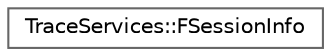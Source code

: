 digraph "Graphical Class Hierarchy"
{
 // INTERACTIVE_SVG=YES
 // LATEX_PDF_SIZE
  bgcolor="transparent";
  edge [fontname=Helvetica,fontsize=10,labelfontname=Helvetica,labelfontsize=10];
  node [fontname=Helvetica,fontsize=10,shape=box,height=0.2,width=0.4];
  rankdir="LR";
  Node0 [id="Node000000",label="TraceServices::FSessionInfo",height=0.2,width=0.4,color="grey40", fillcolor="white", style="filled",URL="$dc/d5c/structTraceServices_1_1FSessionInfo.html",tooltip=" "];
}
